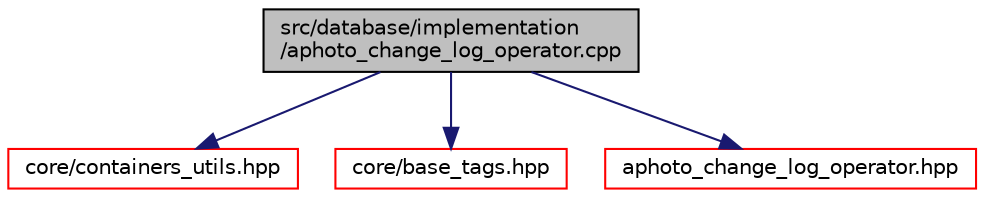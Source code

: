 digraph "src/database/implementation/aphoto_change_log_operator.cpp"
{
 // LATEX_PDF_SIZE
  edge [fontname="Helvetica",fontsize="10",labelfontname="Helvetica",labelfontsize="10"];
  node [fontname="Helvetica",fontsize="10",shape=record];
  Node1 [label="src/database/implementation\l/aphoto_change_log_operator.cpp",height=0.2,width=0.4,color="black", fillcolor="grey75", style="filled", fontcolor="black",tooltip=" "];
  Node1 -> Node2 [color="midnightblue",fontsize="10",style="solid",fontname="Helvetica"];
  Node2 [label="core/containers_utils.hpp",height=0.2,width=0.4,color="red", fillcolor="white", style="filled",URL="$containers__utils_8hpp.html",tooltip=" "];
  Node1 -> Node8 [color="midnightblue",fontsize="10",style="solid",fontname="Helvetica"];
  Node8 [label="core/base_tags.hpp",height=0.2,width=0.4,color="red", fillcolor="white", style="filled",URL="$base__tags_8hpp.html",tooltip=" "];
  Node1 -> Node18 [color="midnightblue",fontsize="10",style="solid",fontname="Helvetica"];
  Node18 [label="aphoto_change_log_operator.hpp",height=0.2,width=0.4,color="red", fillcolor="white", style="filled",URL="$aphoto__change__log__operator_8hpp.html",tooltip=" "];
}
